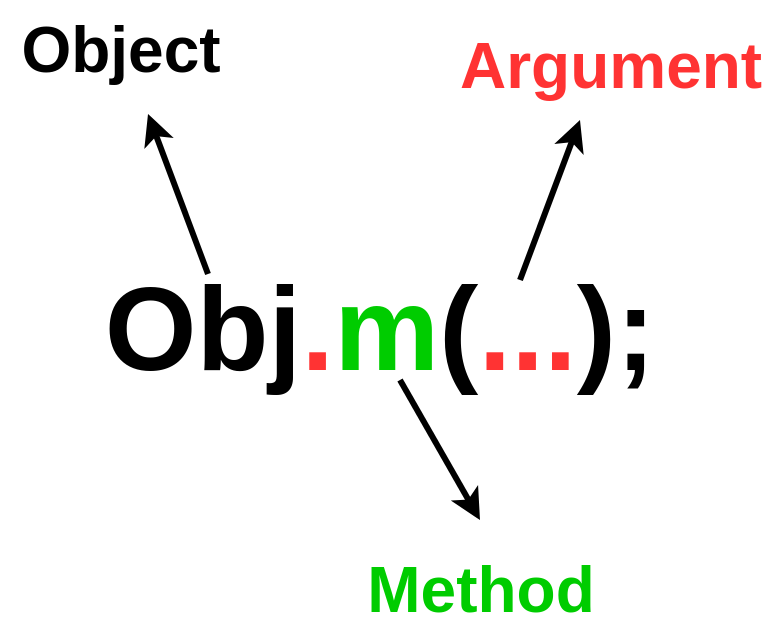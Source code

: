 <mxfile version="21.2.3" type="github">
  <diagram name="第 1 页" id="bgFwINNIwWS1ab6eXnST">
    <mxGraphModel dx="649" dy="393" grid="1" gridSize="10" guides="1" tooltips="1" connect="1" arrows="1" fold="1" page="1" pageScale="1" pageWidth="827" pageHeight="1169" math="0" shadow="0">
      <root>
        <mxCell id="0" />
        <mxCell id="1" parent="0" />
        <mxCell id="9xQhQUGrHICG_BX7WqwE-1" value="&lt;font style=&quot;font-size: 59px;&quot;&gt;&lt;b&gt;Obj&lt;/b&gt;&lt;font style=&quot;&quot; color=&quot;#ff3333&quot;&gt;&lt;b&gt;.&lt;/b&gt;&lt;/font&gt;&lt;font style=&quot;font-weight: bold;&quot; color=&quot;#00cc00&quot;&gt;m&lt;/font&gt;&lt;b&gt;(&lt;/b&gt;&lt;font style=&quot;font-weight: bold;&quot; color=&quot;#ff3333&quot;&gt;...&lt;/font&gt;&lt;b&gt;);&lt;/b&gt;&lt;/font&gt;" style="text;html=1;strokeColor=none;fillColor=none;align=center;verticalAlign=middle;whiteSpace=wrap;rounded=0;" vertex="1" parent="1">
          <mxGeometry x="380" y="290" width="60" height="30" as="geometry" />
        </mxCell>
        <mxCell id="9xQhQUGrHICG_BX7WqwE-4" value="" style="endArrow=classic;html=1;rounded=0;strokeWidth=3;" edge="1" parent="1">
          <mxGeometry width="50" height="50" relative="1" as="geometry">
            <mxPoint x="324" y="277" as="sourcePoint" />
            <mxPoint x="294" y="197" as="targetPoint" />
          </mxGeometry>
        </mxCell>
        <mxCell id="9xQhQUGrHICG_BX7WqwE-5" value="&lt;b&gt;&lt;font style=&quot;font-size: 32px;&quot;&gt;Object&lt;/font&gt;&lt;/b&gt;" style="text;html=1;align=center;verticalAlign=middle;resizable=0;points=[];autosize=1;strokeColor=none;fillColor=none;" vertex="1" parent="1">
          <mxGeometry x="220" y="140" width="120" height="50" as="geometry" />
        </mxCell>
        <mxCell id="9xQhQUGrHICG_BX7WqwE-6" value="" style="endArrow=classic;html=1;rounded=0;strokeWidth=3;" edge="1" parent="1">
          <mxGeometry width="50" height="50" relative="1" as="geometry">
            <mxPoint x="420" y="330" as="sourcePoint" />
            <mxPoint x="460" y="400" as="targetPoint" />
          </mxGeometry>
        </mxCell>
        <mxCell id="9xQhQUGrHICG_BX7WqwE-7" value="&lt;b&gt;&lt;font color=&quot;#00cc00&quot; style=&quot;font-size: 32px;&quot;&gt;Method&lt;/font&gt;&lt;/b&gt;" style="text;html=1;align=center;verticalAlign=middle;resizable=0;points=[];autosize=1;strokeColor=none;fillColor=none;" vertex="1" parent="1">
          <mxGeometry x="390" y="410" width="140" height="50" as="geometry" />
        </mxCell>
        <mxCell id="9xQhQUGrHICG_BX7WqwE-8" value="" style="endArrow=classic;html=1;rounded=0;strokeWidth=3;" edge="1" parent="1">
          <mxGeometry width="50" height="50" relative="1" as="geometry">
            <mxPoint x="480" y="280" as="sourcePoint" />
            <mxPoint x="510" y="200" as="targetPoint" />
          </mxGeometry>
        </mxCell>
        <mxCell id="9xQhQUGrHICG_BX7WqwE-9" value="&lt;font color=&quot;#ff3333&quot; style=&quot;font-size: 32px;&quot;&gt;&lt;b&gt;Argument&lt;/b&gt;&lt;/font&gt;" style="text;html=1;align=center;verticalAlign=middle;resizable=0;points=[];autosize=1;strokeColor=none;fillColor=none;" vertex="1" parent="1">
          <mxGeometry x="440" y="148" width="170" height="50" as="geometry" />
        </mxCell>
      </root>
    </mxGraphModel>
  </diagram>
</mxfile>
